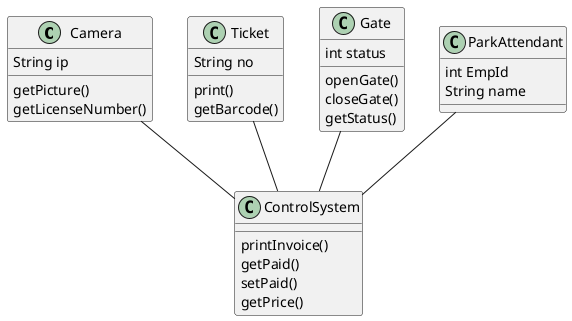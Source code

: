 @startuml
Camera : String ip
Camera : getPicture()
Camera : getLicenseNumber()

ControlSystem : printInvoice()
ControlSystem : getPaid()
ControlSystem : setPaid()
ControlSystem : getPrice()

Ticket : String no
Ticket : print()
Ticket : getBarcode()

Gate : int status
Gate : openGate()
Gate : closeGate()
Gate : getStatus()

ParkAttendant : int EmpId
ParkAttendant : String name

Camera -- ControlSystem
Gate -- ControlSystem
Ticket -- ControlSystem
ParkAttendant -- ControlSystem
@enduml